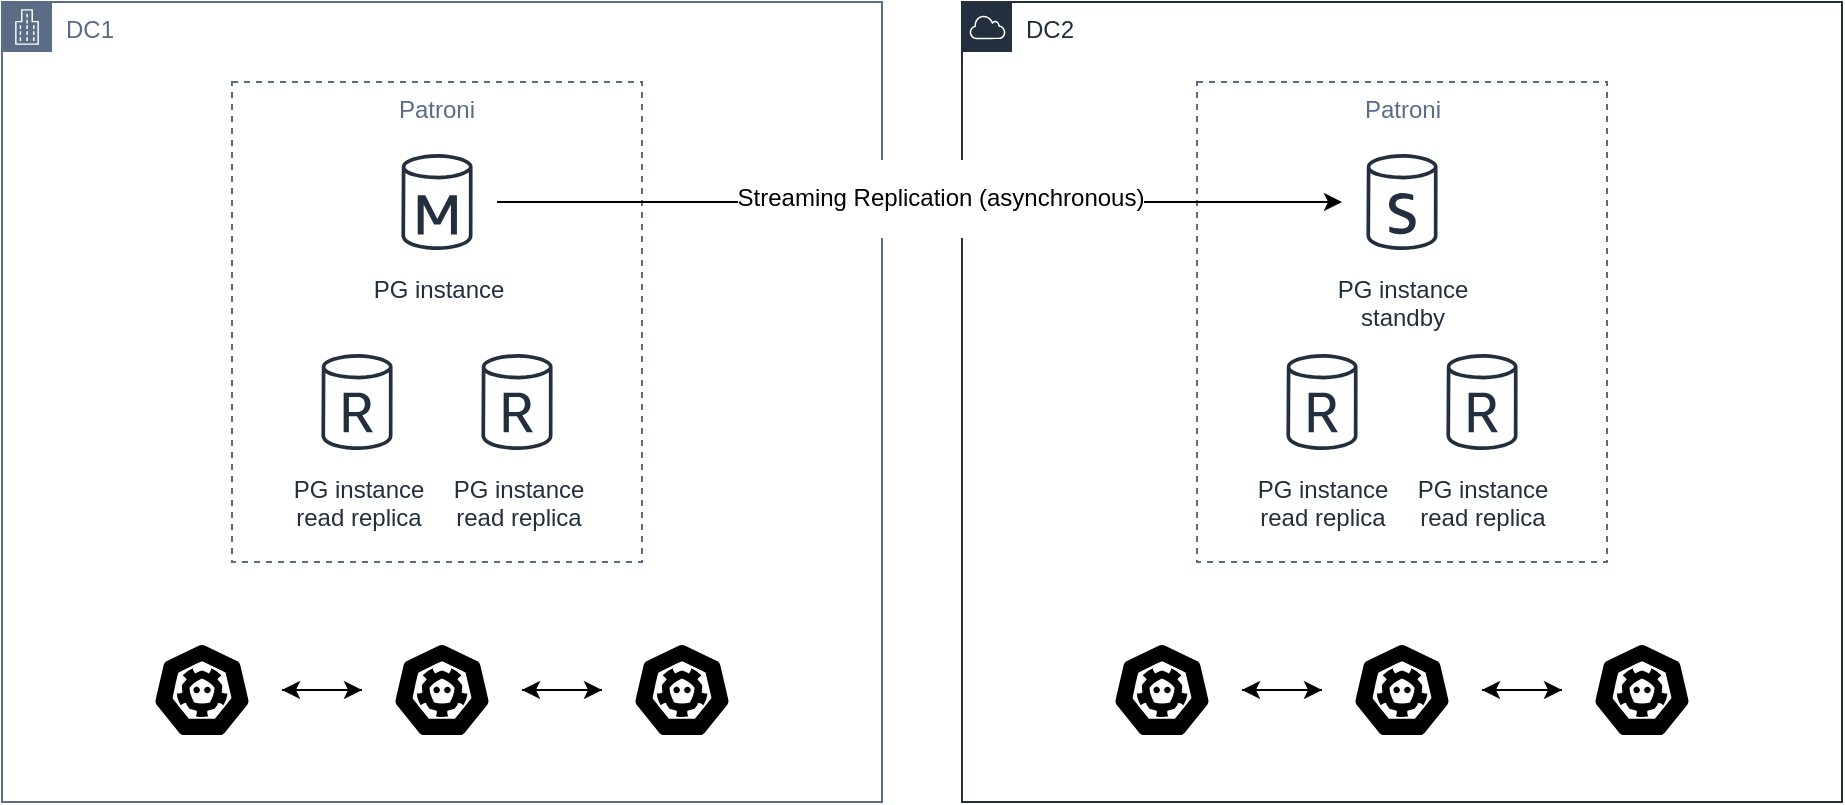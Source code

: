 <mxfile version="21.0.2"><diagram name="Page-1" id="Xu3tU9JEMeQEUPilRV_D"><mxGraphModel dx="1360" dy="795" grid="1" gridSize="10" guides="1" tooltips="1" connect="1" arrows="1" fold="1" page="1" pageScale="1" pageWidth="1169" pageHeight="827" math="0" shadow="0"><root><mxCell id="0"/><mxCell id="1" parent="0"/><mxCell id="OmZR1TVkWlzKI5GjDunu-1" value="DC2" style="points=[[0,0],[0.25,0],[0.5,0],[0.75,0],[1,0],[1,0.25],[1,0.5],[1,0.75],[1,1],[0.75,1],[0.5,1],[0.25,1],[0,1],[0,0.75],[0,0.5],[0,0.25]];outlineConnect=0;gradientColor=none;html=1;whiteSpace=wrap;fontSize=12;fontStyle=0;container=1;pointerEvents=0;collapsible=0;recursiveResize=0;shape=mxgraph.aws4.group;grIcon=mxgraph.aws4.group_aws_cloud;strokeColor=#232F3E;fillColor=none;verticalAlign=top;align=left;spacingLeft=30;fontColor=#232F3E;dashed=0;" vertex="1" parent="1"><mxGeometry x="520" y="40" width="440" height="400" as="geometry"/></mxCell><mxCell id="OmZR1TVkWlzKI5GjDunu-2" value="Patroni" style="fillColor=none;strokeColor=#5A6C86;dashed=1;verticalAlign=top;fontStyle=0;fontColor=#5A6C86;whiteSpace=wrap;html=1;" vertex="1" parent="OmZR1TVkWlzKI5GjDunu-1"><mxGeometry x="117.5" y="40" width="205" height="240" as="geometry"/></mxCell><mxCell id="OmZR1TVkWlzKI5GjDunu-3" value="PG instance&lt;br&gt;standby" style="sketch=0;outlineConnect=0;fontColor=#232F3E;gradientColor=none;strokeColor=#232F3E;fillColor=#ffffff;dashed=0;verticalLabelPosition=bottom;verticalAlign=top;align=center;html=1;fontSize=12;fontStyle=0;aspect=fixed;shape=mxgraph.aws4.resourceIcon;resIcon=mxgraph.aws4.db_instance_standby;" vertex="1" parent="OmZR1TVkWlzKI5GjDunu-1"><mxGeometry x="190" y="70" width="60" height="60" as="geometry"/></mxCell><mxCell id="OmZR1TVkWlzKI5GjDunu-4" value="PG instance&lt;br&gt;read replica" style="sketch=0;outlineConnect=0;fontColor=#232F3E;gradientColor=none;strokeColor=#232F3E;fillColor=#ffffff;dashed=0;verticalLabelPosition=bottom;verticalAlign=top;align=center;html=1;fontSize=12;fontStyle=0;aspect=fixed;shape=mxgraph.aws4.resourceIcon;resIcon=mxgraph.aws4.db_instance_read_replica;" vertex="1" parent="OmZR1TVkWlzKI5GjDunu-1"><mxGeometry x="150" y="170" width="60" height="60" as="geometry"/></mxCell><mxCell id="OmZR1TVkWlzKI5GjDunu-5" value="PG instance&lt;br&gt;read replica" style="sketch=0;outlineConnect=0;fontColor=#232F3E;gradientColor=none;strokeColor=#232F3E;fillColor=#ffffff;dashed=0;verticalLabelPosition=bottom;verticalAlign=top;align=center;html=1;fontSize=12;fontStyle=0;aspect=fixed;shape=mxgraph.aws4.resourceIcon;resIcon=mxgraph.aws4.db_instance_read_replica;" vertex="1" parent="OmZR1TVkWlzKI5GjDunu-1"><mxGeometry x="230" y="170" width="60" height="60" as="geometry"/></mxCell><mxCell id="OmZR1TVkWlzKI5GjDunu-6" value="" style="sketch=0;html=1;dashed=0;whitespace=wrap;fillColor=#000000;strokeColor=#ffffff;points=[[0.005,0.63,0],[0.1,0.2,0],[0.9,0.2,0],[0.5,0,0],[0.995,0.63,0],[0.72,0.99,0],[0.5,1,0],[0.28,0.99,0]];verticalLabelPosition=bottom;align=center;verticalAlign=top;shape=mxgraph.kubernetes.icon;prIcon=etcd" vertex="1" parent="OmZR1TVkWlzKI5GjDunu-1"><mxGeometry x="180" y="320" width="80" height="48" as="geometry"/></mxCell><mxCell id="OmZR1TVkWlzKI5GjDunu-7" value="" style="sketch=0;html=1;dashed=0;whitespace=wrap;fillColor=#000000;strokeColor=#ffffff;points=[[0.005,0.63,0],[0.1,0.2,0],[0.9,0.2,0],[0.5,0,0],[0.995,0.63,0],[0.72,0.99,0],[0.5,1,0],[0.28,0.99,0]];verticalLabelPosition=bottom;align=center;verticalAlign=top;shape=mxgraph.kubernetes.icon;prIcon=etcd" vertex="1" parent="OmZR1TVkWlzKI5GjDunu-1"><mxGeometry x="60" y="320" width="80" height="48" as="geometry"/></mxCell><mxCell id="OmZR1TVkWlzKI5GjDunu-8" style="edgeStyle=orthogonalEdgeStyle;rounded=0;orthogonalLoop=1;jettySize=auto;html=1;" edge="1" parent="OmZR1TVkWlzKI5GjDunu-1" source="OmZR1TVkWlzKI5GjDunu-9" target="OmZR1TVkWlzKI5GjDunu-6"><mxGeometry relative="1" as="geometry"><mxPoint x="280" y="344" as="targetPoint"/></mxGeometry></mxCell><mxCell id="OmZR1TVkWlzKI5GjDunu-9" value="" style="sketch=0;html=1;dashed=0;whitespace=wrap;fillColor=#000000;strokeColor=#ffffff;points=[[0.005,0.63,0],[0.1,0.2,0],[0.9,0.2,0],[0.5,0,0],[0.995,0.63,0],[0.72,0.99,0],[0.5,1,0],[0.28,0.99,0]];verticalLabelPosition=bottom;align=center;verticalAlign=top;shape=mxgraph.kubernetes.icon;prIcon=etcd" vertex="1" parent="OmZR1TVkWlzKI5GjDunu-1"><mxGeometry x="300" y="320" width="80" height="48" as="geometry"/></mxCell><mxCell id="OmZR1TVkWlzKI5GjDunu-10" style="edgeStyle=orthogonalEdgeStyle;rounded=0;orthogonalLoop=1;jettySize=auto;html=1;" edge="1" parent="OmZR1TVkWlzKI5GjDunu-1" source="OmZR1TVkWlzKI5GjDunu-7" target="OmZR1TVkWlzKI5GjDunu-6"><mxGeometry relative="1" as="geometry"/></mxCell><mxCell id="OmZR1TVkWlzKI5GjDunu-11" style="edgeStyle=orthogonalEdgeStyle;rounded=0;orthogonalLoop=1;jettySize=auto;html=1;" edge="1" parent="OmZR1TVkWlzKI5GjDunu-1" source="OmZR1TVkWlzKI5GjDunu-6" target="OmZR1TVkWlzKI5GjDunu-9"><mxGeometry relative="1" as="geometry"/></mxCell><mxCell id="OmZR1TVkWlzKI5GjDunu-12" style="edgeStyle=orthogonalEdgeStyle;rounded=0;orthogonalLoop=1;jettySize=auto;html=1;" edge="1" parent="OmZR1TVkWlzKI5GjDunu-1" source="OmZR1TVkWlzKI5GjDunu-6" target="OmZR1TVkWlzKI5GjDunu-7"><mxGeometry relative="1" as="geometry"/></mxCell><mxCell id="OmZR1TVkWlzKI5GjDunu-13" value="DC1&lt;span style=&quot;white-space: pre;&quot;&gt;&#9;&lt;/span&gt;" style="points=[[0,0],[0.25,0],[0.5,0],[0.75,0],[1,0],[1,0.25],[1,0.5],[1,0.75],[1,1],[0.75,1],[0.5,1],[0.25,1],[0,1],[0,0.75],[0,0.5],[0,0.25]];outlineConnect=0;gradientColor=none;html=1;whiteSpace=wrap;fontSize=12;fontStyle=0;container=1;pointerEvents=0;collapsible=0;recursiveResize=0;shape=mxgraph.aws4.group;grIcon=mxgraph.aws4.group_corporate_data_center;strokeColor=#5A6C86;fillColor=none;verticalAlign=top;align=left;spacingLeft=30;fontColor=#5A6C86;dashed=0;" vertex="1" parent="1"><mxGeometry x="40" y="40" width="440" height="400" as="geometry"/></mxCell><mxCell id="OmZR1TVkWlzKI5GjDunu-14" value="Patroni" style="fillColor=none;strokeColor=#5A6C86;dashed=1;verticalAlign=top;fontStyle=0;fontColor=#5A6C86;whiteSpace=wrap;html=1;" vertex="1" parent="OmZR1TVkWlzKI5GjDunu-13"><mxGeometry x="115" y="40" width="205" height="240" as="geometry"/></mxCell><mxCell id="OmZR1TVkWlzKI5GjDunu-15" value="PG instance&lt;br&gt;read replica" style="sketch=0;outlineConnect=0;fontColor=#232F3E;gradientColor=none;strokeColor=#232F3E;fillColor=#ffffff;dashed=0;verticalLabelPosition=bottom;verticalAlign=top;align=center;html=1;fontSize=12;fontStyle=0;aspect=fixed;shape=mxgraph.aws4.resourceIcon;resIcon=mxgraph.aws4.db_instance_read_replica;" vertex="1" parent="OmZR1TVkWlzKI5GjDunu-13"><mxGeometry x="147.5" y="170" width="60" height="60" as="geometry"/></mxCell><mxCell id="OmZR1TVkWlzKI5GjDunu-16" value="PG instance" style="sketch=0;outlineConnect=0;fontColor=#232F3E;gradientColor=none;strokeColor=#232F3E;fillColor=#ffffff;dashed=0;verticalLabelPosition=bottom;verticalAlign=top;align=center;html=1;fontSize=12;fontStyle=0;aspect=fixed;shape=mxgraph.aws4.resourceIcon;resIcon=mxgraph.aws4.db_instance;" vertex="1" parent="OmZR1TVkWlzKI5GjDunu-13"><mxGeometry x="187.5" y="70" width="60" height="60" as="geometry"/></mxCell><mxCell id="OmZR1TVkWlzKI5GjDunu-17" value="PG instance&lt;br&gt;read replica" style="sketch=0;outlineConnect=0;fontColor=#232F3E;gradientColor=none;strokeColor=#232F3E;fillColor=#ffffff;dashed=0;verticalLabelPosition=bottom;verticalAlign=top;align=center;html=1;fontSize=12;fontStyle=0;aspect=fixed;shape=mxgraph.aws4.resourceIcon;resIcon=mxgraph.aws4.db_instance_read_replica;" vertex="1" parent="OmZR1TVkWlzKI5GjDunu-13"><mxGeometry x="227.5" y="170" width="60" height="60" as="geometry"/></mxCell><mxCell id="OmZR1TVkWlzKI5GjDunu-18" value="" style="sketch=0;html=1;dashed=0;whitespace=wrap;fillColor=#000000;strokeColor=#ffffff;points=[[0.005,0.63,0],[0.1,0.2,0],[0.9,0.2,0],[0.5,0,0],[0.995,0.63,0],[0.72,0.99,0],[0.5,1,0],[0.28,0.99,0]];verticalLabelPosition=bottom;align=center;verticalAlign=top;shape=mxgraph.kubernetes.icon;prIcon=etcd" vertex="1" parent="OmZR1TVkWlzKI5GjDunu-13"><mxGeometry x="180" y="320" width="80" height="48" as="geometry"/></mxCell><mxCell id="OmZR1TVkWlzKI5GjDunu-19" value="" style="sketch=0;html=1;dashed=0;whitespace=wrap;fillColor=#000000;strokeColor=#ffffff;points=[[0.005,0.63,0],[0.1,0.2,0],[0.9,0.2,0],[0.5,0,0],[0.995,0.63,0],[0.72,0.99,0],[0.5,1,0],[0.28,0.99,0]];verticalLabelPosition=bottom;align=center;verticalAlign=top;shape=mxgraph.kubernetes.icon;prIcon=etcd" vertex="1" parent="OmZR1TVkWlzKI5GjDunu-13"><mxGeometry x="60" y="320" width="80" height="48" as="geometry"/></mxCell><mxCell id="OmZR1TVkWlzKI5GjDunu-20" style="edgeStyle=orthogonalEdgeStyle;rounded=0;orthogonalLoop=1;jettySize=auto;html=1;" edge="1" parent="OmZR1TVkWlzKI5GjDunu-13" source="OmZR1TVkWlzKI5GjDunu-21" target="OmZR1TVkWlzKI5GjDunu-18"><mxGeometry relative="1" as="geometry"><mxPoint x="280" y="344" as="targetPoint"/></mxGeometry></mxCell><mxCell id="OmZR1TVkWlzKI5GjDunu-21" value="" style="sketch=0;html=1;dashed=0;whitespace=wrap;fillColor=#000000;strokeColor=#ffffff;points=[[0.005,0.63,0],[0.1,0.2,0],[0.9,0.2,0],[0.5,0,0],[0.995,0.63,0],[0.72,0.99,0],[0.5,1,0],[0.28,0.99,0]];verticalLabelPosition=bottom;align=center;verticalAlign=top;shape=mxgraph.kubernetes.icon;prIcon=etcd" vertex="1" parent="OmZR1TVkWlzKI5GjDunu-13"><mxGeometry x="300" y="320" width="80" height="48" as="geometry"/></mxCell><mxCell id="OmZR1TVkWlzKI5GjDunu-22" style="edgeStyle=orthogonalEdgeStyle;rounded=0;orthogonalLoop=1;jettySize=auto;html=1;" edge="1" parent="OmZR1TVkWlzKI5GjDunu-13" source="OmZR1TVkWlzKI5GjDunu-19" target="OmZR1TVkWlzKI5GjDunu-18"><mxGeometry relative="1" as="geometry"/></mxCell><mxCell id="OmZR1TVkWlzKI5GjDunu-23" style="edgeStyle=orthogonalEdgeStyle;rounded=0;orthogonalLoop=1;jettySize=auto;html=1;" edge="1" parent="OmZR1TVkWlzKI5GjDunu-13" source="OmZR1TVkWlzKI5GjDunu-18" target="OmZR1TVkWlzKI5GjDunu-21"><mxGeometry relative="1" as="geometry"/></mxCell><mxCell id="OmZR1TVkWlzKI5GjDunu-24" style="edgeStyle=orthogonalEdgeStyle;rounded=0;orthogonalLoop=1;jettySize=auto;html=1;" edge="1" parent="OmZR1TVkWlzKI5GjDunu-13" source="OmZR1TVkWlzKI5GjDunu-18" target="OmZR1TVkWlzKI5GjDunu-19"><mxGeometry relative="1" as="geometry"/></mxCell><mxCell id="OmZR1TVkWlzKI5GjDunu-25" style="edgeStyle=orthogonalEdgeStyle;rounded=0;orthogonalLoop=1;jettySize=auto;html=1;" edge="1" parent="1" source="OmZR1TVkWlzKI5GjDunu-16" target="OmZR1TVkWlzKI5GjDunu-3"><mxGeometry relative="1" as="geometry"/></mxCell><mxCell id="OmZR1TVkWlzKI5GjDunu-26" value="&lt;h3 style=&quot;font-size: 12px;&quot; class=&quot;title&quot;&gt;&lt;font style=&quot;font-size: 12px;&quot;&gt;&lt;span style=&quot;font-weight: normal;&quot;&gt;Streaming Replication (asynchronous)&lt;/span&gt;&lt;br&gt;&lt;/font&gt;&lt;/h3&gt;" style="edgeLabel;html=1;align=center;verticalAlign=middle;resizable=0;points=[];" vertex="1" connectable="0" parent="OmZR1TVkWlzKI5GjDunu-25"><mxGeometry x="0.048" y="2" relative="1" as="geometry"><mxPoint as="offset"/></mxGeometry></mxCell></root></mxGraphModel></diagram></mxfile>